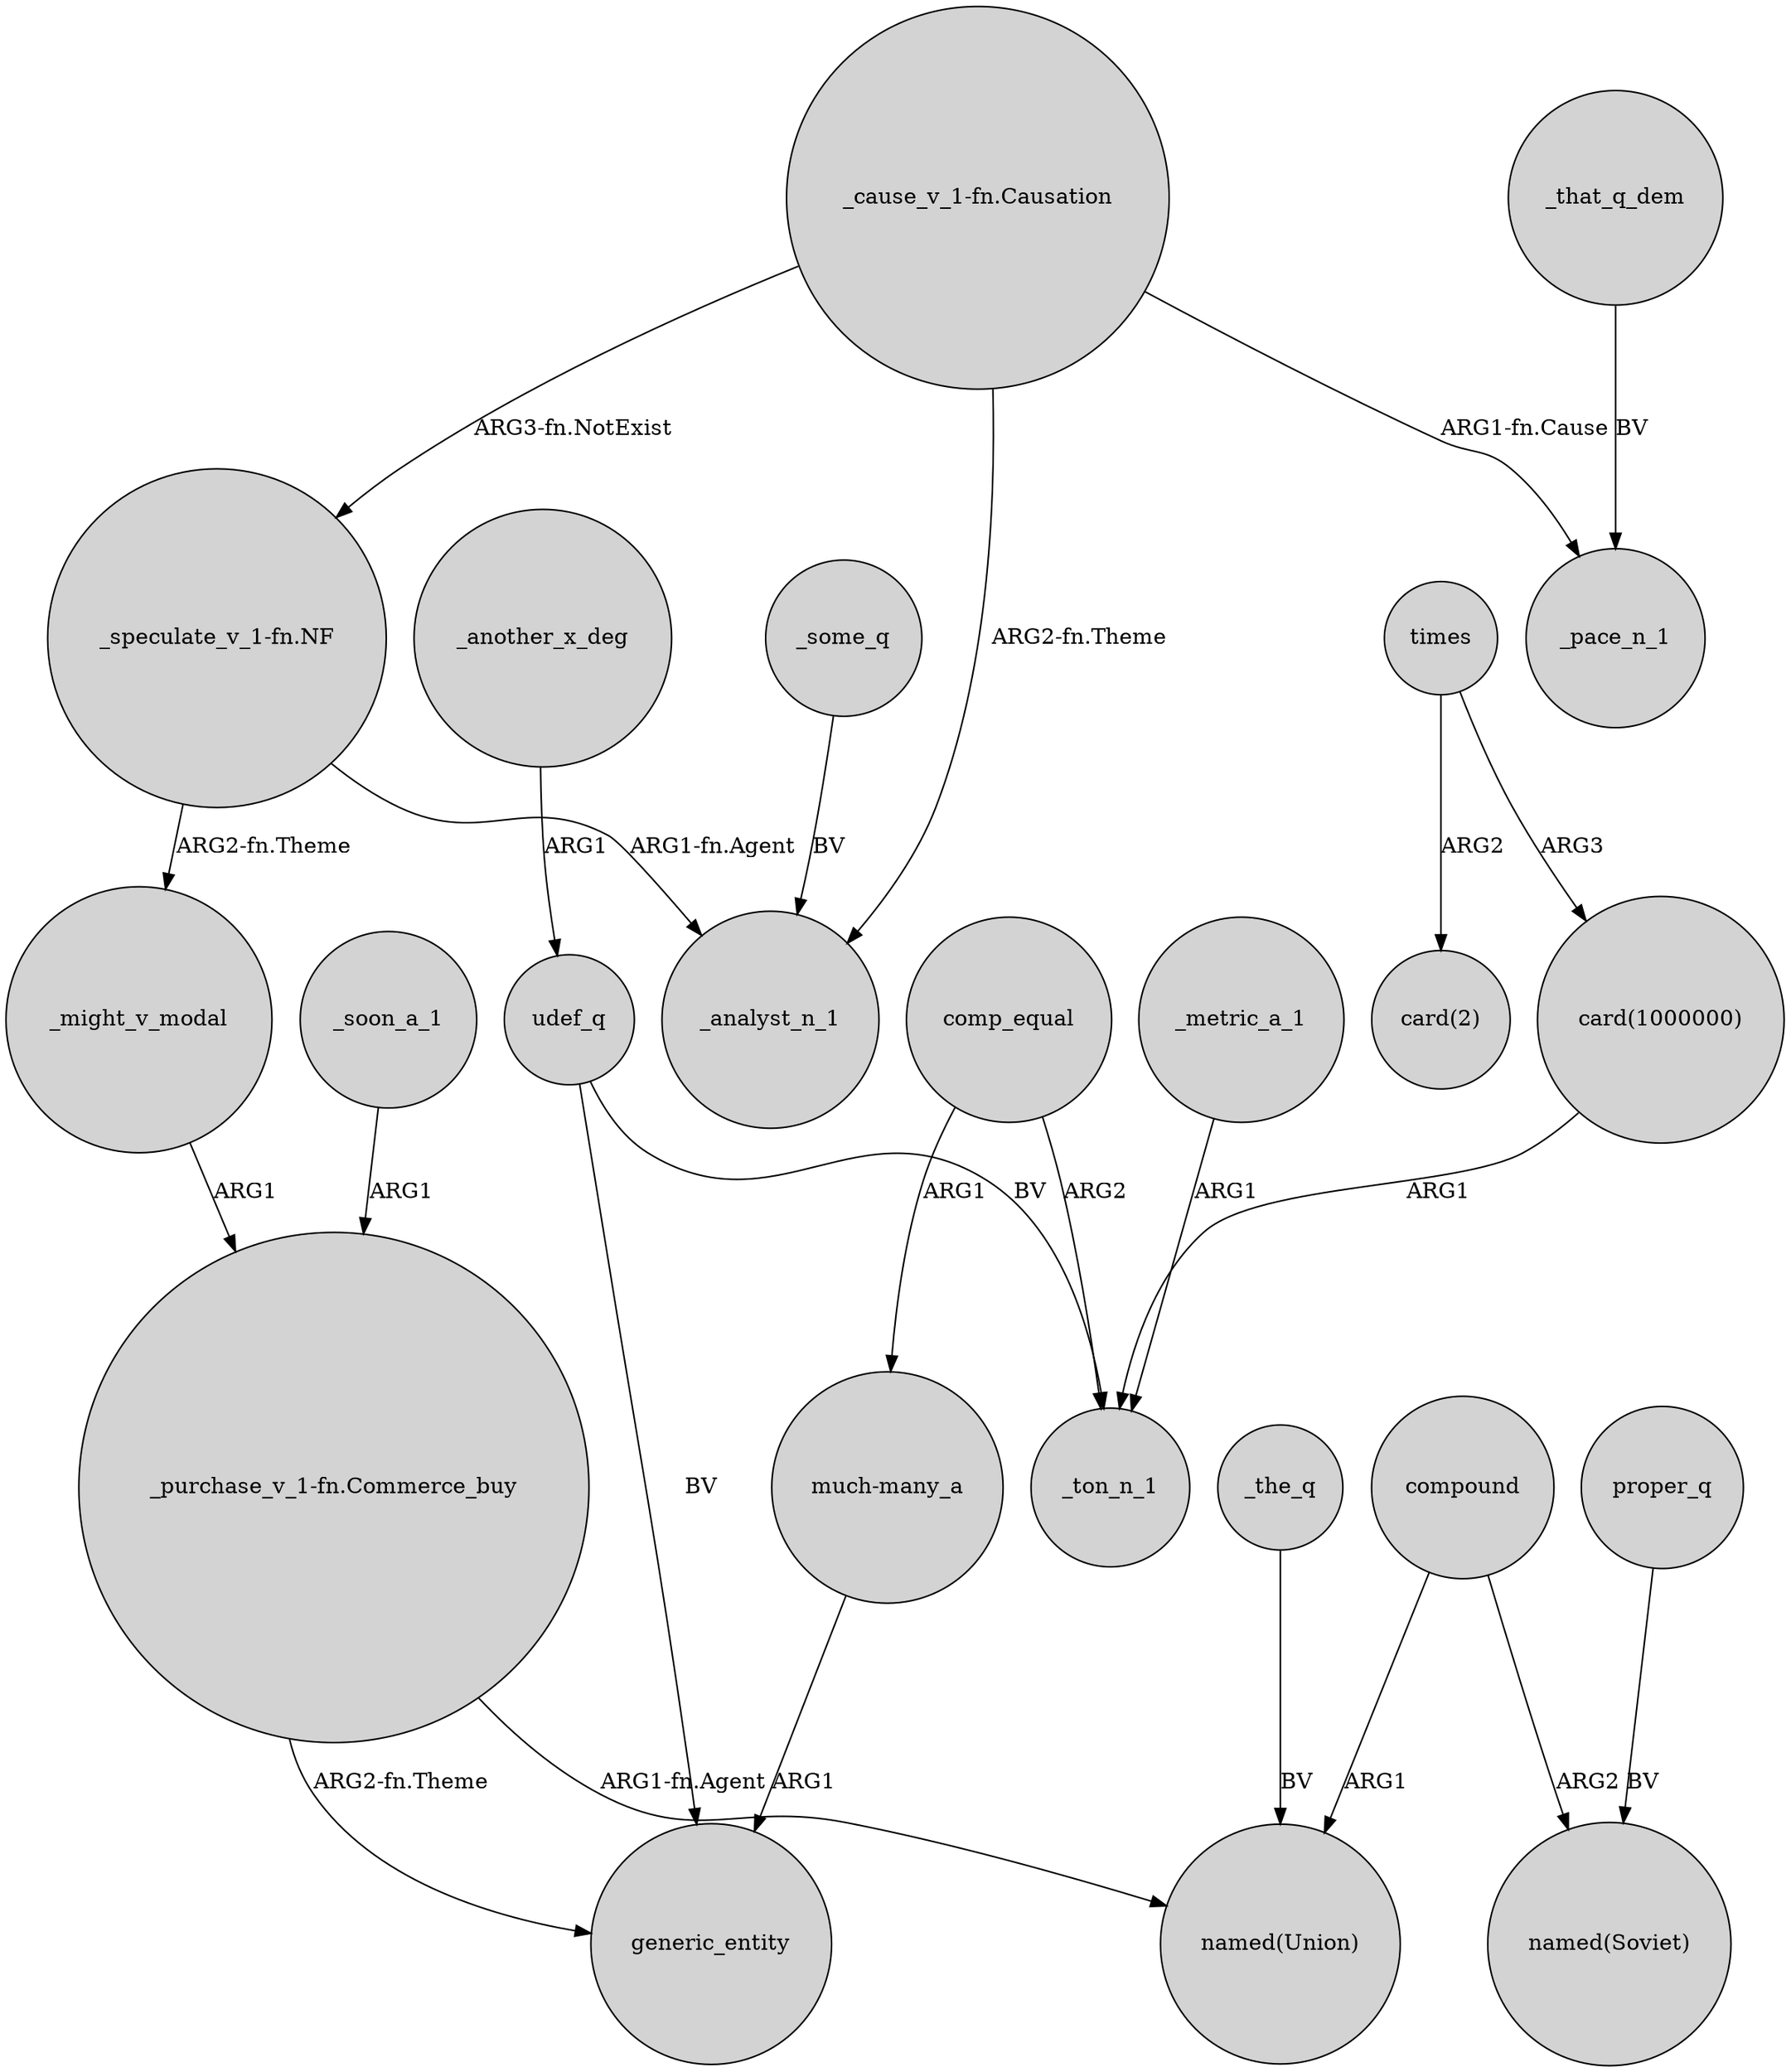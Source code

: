 digraph {
	node [shape=circle style=filled]
	udef_q -> generic_entity [label=BV]
	_another_x_deg -> udef_q [label=ARG1]
	"much-many_a" -> generic_entity [label=ARG1]
	comp_equal -> _ton_n_1 [label=ARG2]
	"_cause_v_1-fn.Causation" -> _analyst_n_1 [label="ARG2-fn.Theme"]
	comp_equal -> "much-many_a" [label=ARG1]
	"_purchase_v_1-fn.Commerce_buy" -> generic_entity [label="ARG2-fn.Theme"]
	"_speculate_v_1-fn.NF" -> _analyst_n_1 [label="ARG1-fn.Agent"]
	"_purchase_v_1-fn.Commerce_buy" -> "named(Union)" [label="ARG1-fn.Agent"]
	"_cause_v_1-fn.Causation" -> "_speculate_v_1-fn.NF" [label="ARG3-fn.NotExist"]
	_soon_a_1 -> "_purchase_v_1-fn.Commerce_buy" [label=ARG1]
	proper_q -> "named(Soviet)" [label=BV]
	udef_q -> _ton_n_1 [label=BV]
	_that_q_dem -> _pace_n_1 [label=BV]
	_the_q -> "named(Union)" [label=BV]
	compound -> "named(Union)" [label=ARG1]
	times -> "card(1000000)" [label=ARG3]
	_some_q -> _analyst_n_1 [label=BV]
	_metric_a_1 -> _ton_n_1 [label=ARG1]
	compound -> "named(Soviet)" [label=ARG2]
	"_cause_v_1-fn.Causation" -> _pace_n_1 [label="ARG1-fn.Cause"]
	times -> "card(2)" [label=ARG2]
	"card(1000000)" -> _ton_n_1 [label=ARG1]
	"_speculate_v_1-fn.NF" -> _might_v_modal [label="ARG2-fn.Theme"]
	_might_v_modal -> "_purchase_v_1-fn.Commerce_buy" [label=ARG1]
}
